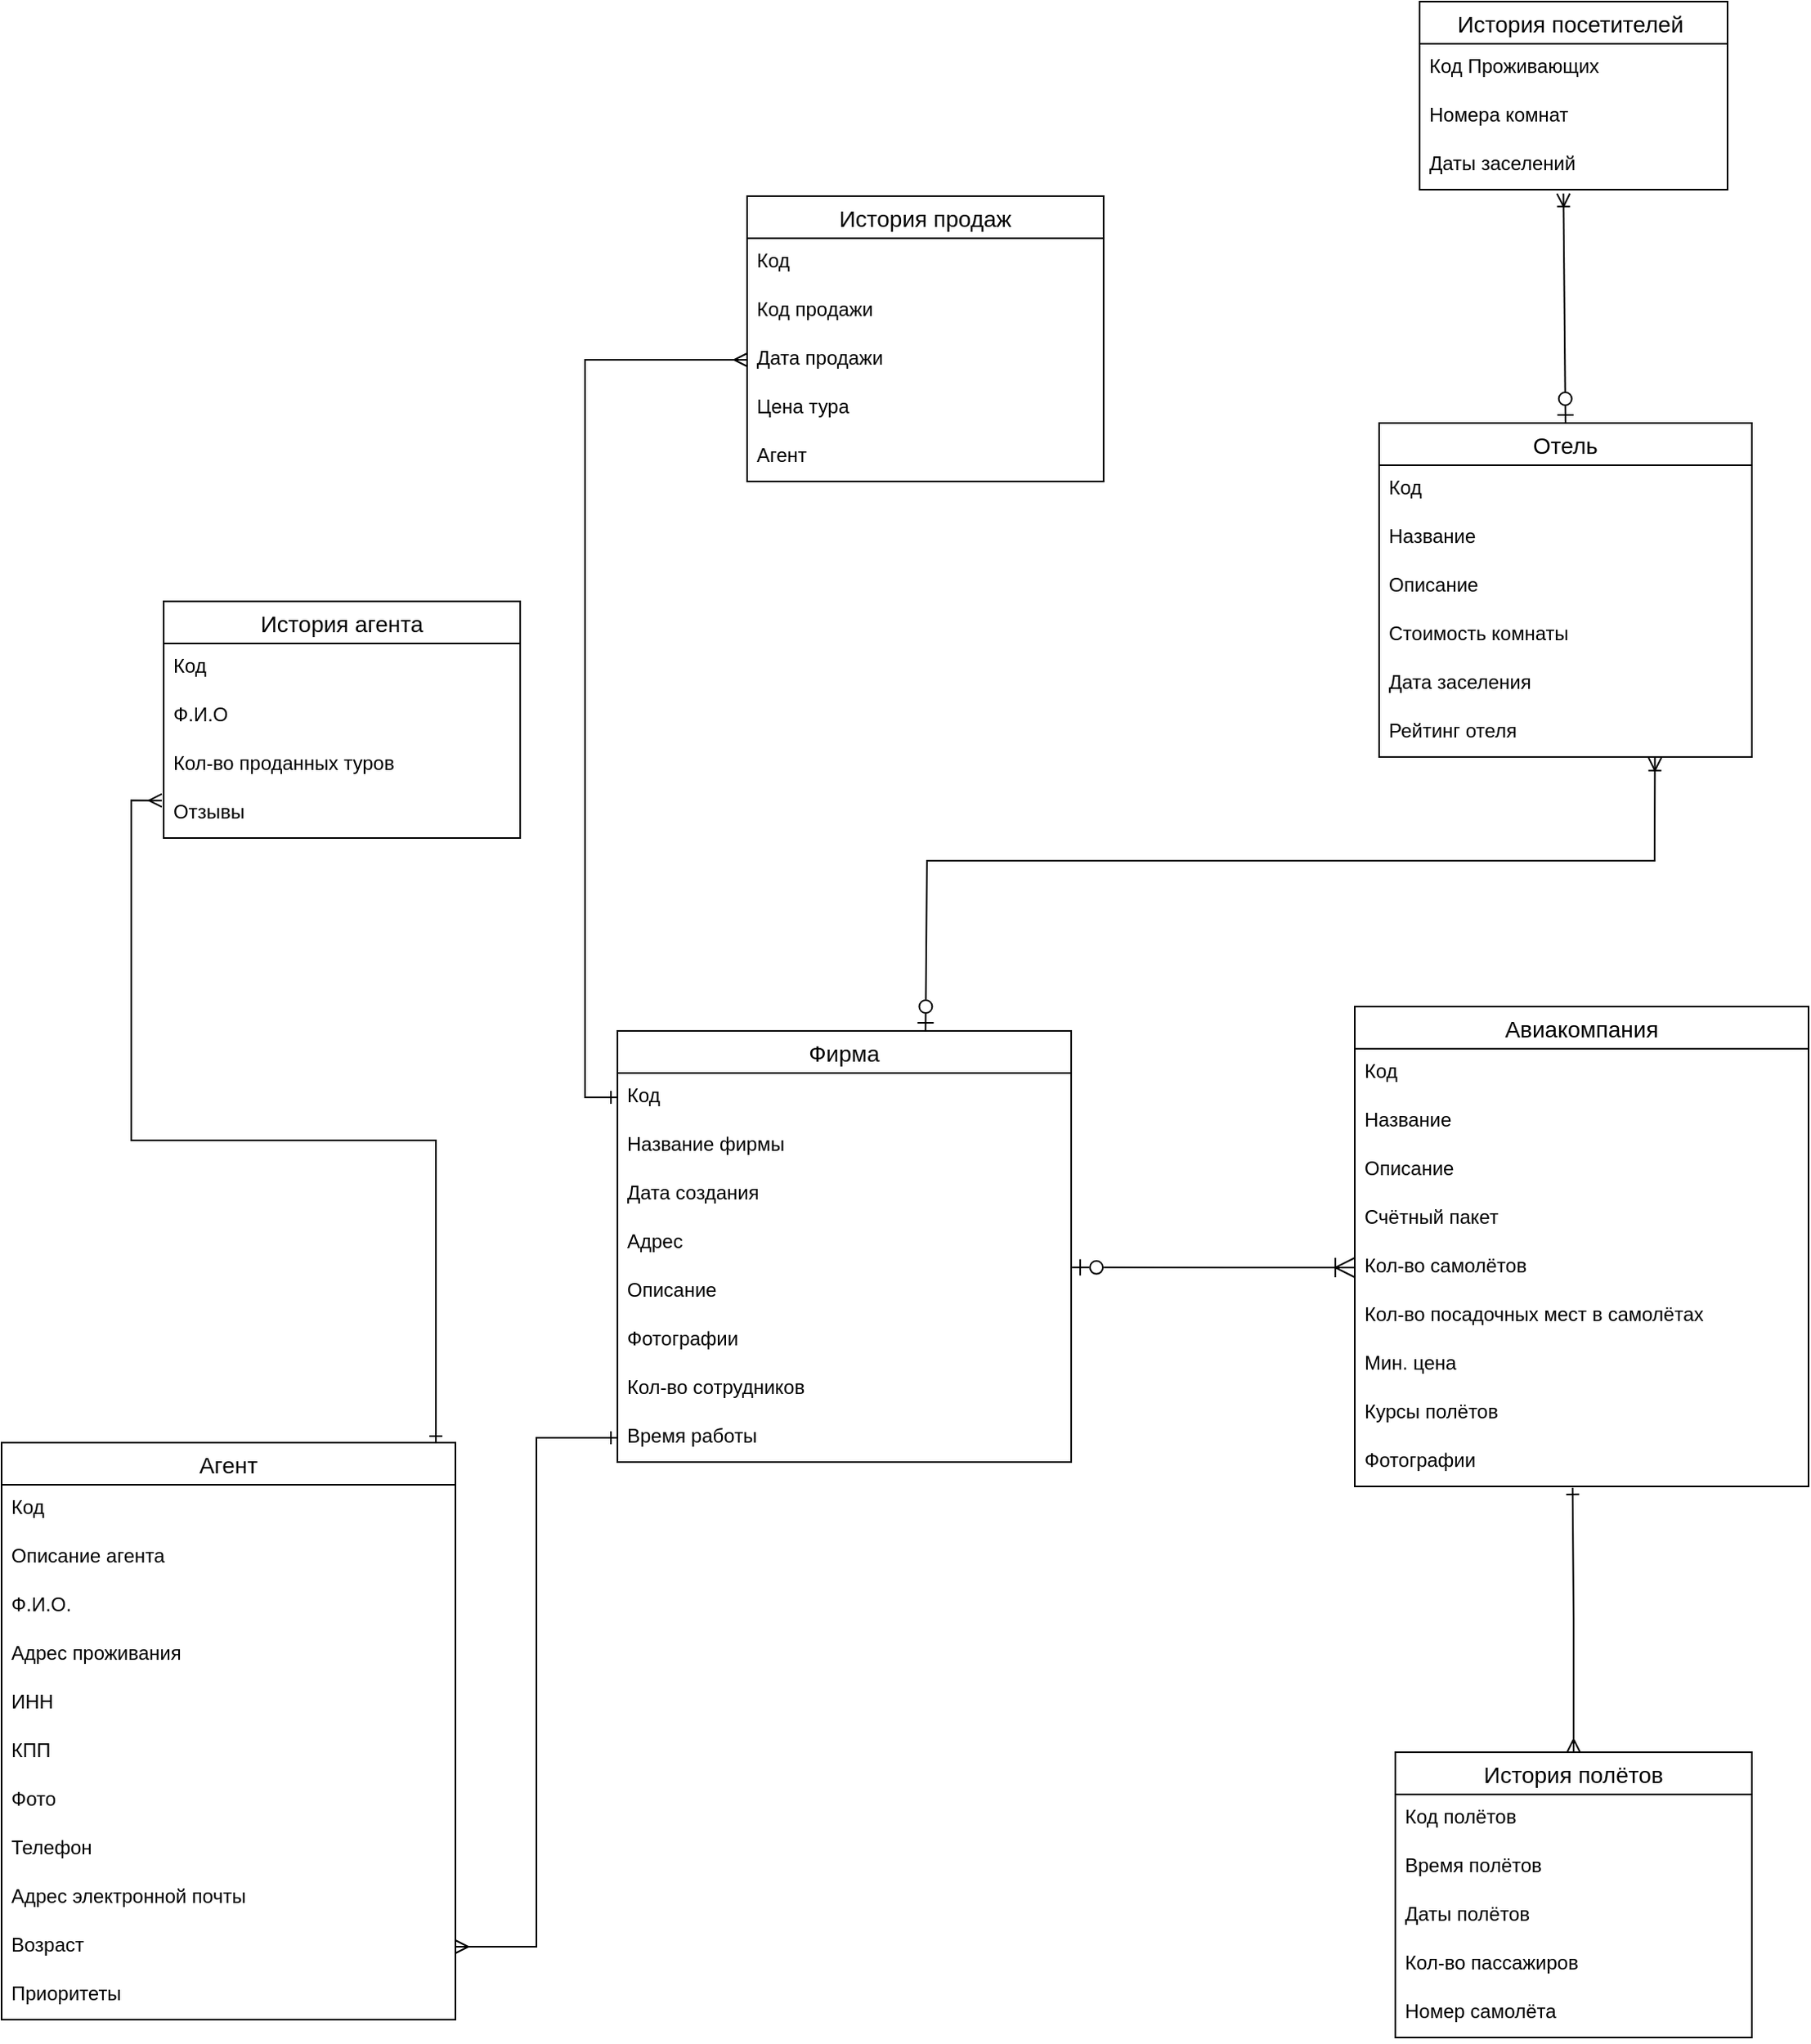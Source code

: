 <mxfile version="20.7.3" type="device"><diagram id="XXp-0uyik5iE-m1X0KlK" name="Страница 1"><mxGraphModel dx="3034" dy="907" grid="1" gridSize="10" guides="1" tooltips="1" connect="1" arrows="1" fold="1" page="1" pageScale="1" pageWidth="1100" pageHeight="850" math="0" shadow="0"><root><mxCell id="0"/><mxCell id="1" parent="0"/><mxCell id="RBDj8pT3koU-qj71rcrs-5" value="Отель" style="swimlane;fontStyle=0;childLayout=stackLayout;horizontal=1;startSize=26;horizontalStack=0;resizeParent=1;resizeParentMax=0;resizeLast=0;collapsible=1;marginBottom=0;align=center;fontSize=14;" parent="1" vertex="1"><mxGeometry x="590" y="290" width="230" height="206" as="geometry"/></mxCell><mxCell id="RBDj8pT3koU-qj71rcrs-6" value="Код" style="text;strokeColor=none;fillColor=none;spacingLeft=4;spacingRight=4;overflow=hidden;rotatable=0;points=[[0,0.5],[1,0.5]];portConstraint=eastwest;fontSize=12;" parent="RBDj8pT3koU-qj71rcrs-5" vertex="1"><mxGeometry y="26" width="230" height="30" as="geometry"/></mxCell><mxCell id="i-5Krp6qfhczSij-Qwli-11" value="Название" style="text;strokeColor=none;fillColor=none;spacingLeft=4;spacingRight=4;overflow=hidden;rotatable=0;points=[[0,0.5],[1,0.5]];portConstraint=eastwest;fontSize=12;" parent="RBDj8pT3koU-qj71rcrs-5" vertex="1"><mxGeometry y="56" width="230" height="30" as="geometry"/></mxCell><mxCell id="RBDj8pT3koU-qj71rcrs-7" value="Описание" style="text;strokeColor=none;fillColor=none;spacingLeft=4;spacingRight=4;overflow=hidden;rotatable=0;points=[[0,0.5],[1,0.5]];portConstraint=eastwest;fontSize=12;" parent="RBDj8pT3koU-qj71rcrs-5" vertex="1"><mxGeometry y="86" width="230" height="30" as="geometry"/></mxCell><mxCell id="i-5Krp6qfhczSij-Qwli-12" value="Стоимость комнаты" style="text;strokeColor=none;fillColor=none;spacingLeft=4;spacingRight=4;overflow=hidden;rotatable=0;points=[[0,0.5],[1,0.5]];portConstraint=eastwest;fontSize=12;" parent="RBDj8pT3koU-qj71rcrs-5" vertex="1"><mxGeometry y="116" width="230" height="30" as="geometry"/></mxCell><mxCell id="RBDj8pT3koU-qj71rcrs-9" value="Дата заселения " style="text;strokeColor=none;fillColor=none;spacingLeft=4;spacingRight=4;overflow=hidden;rotatable=0;points=[[0,0.5],[1,0.5]];portConstraint=eastwest;fontSize=12;" parent="RBDj8pT3koU-qj71rcrs-5" vertex="1"><mxGeometry y="146" width="230" height="30" as="geometry"/></mxCell><mxCell id="RBDj8pT3koU-qj71rcrs-10" value="Рейтинг отеля" style="text;strokeColor=none;fillColor=none;spacingLeft=4;spacingRight=4;overflow=hidden;rotatable=0;points=[[0,0.5],[1,0.5]];portConstraint=eastwest;fontSize=12;" parent="RBDj8pT3koU-qj71rcrs-5" vertex="1"><mxGeometry y="176" width="230" height="30" as="geometry"/></mxCell><mxCell id="RBDj8pT3koU-qj71rcrs-14" value="История посетителей " style="swimlane;fontStyle=0;childLayout=stackLayout;horizontal=1;startSize=26;horizontalStack=0;resizeParent=1;resizeParentMax=0;resizeLast=0;collapsible=1;marginBottom=0;align=center;fontSize=14;" parent="1" vertex="1"><mxGeometry x="615" y="30" width="190" height="116" as="geometry"/></mxCell><mxCell id="RBDj8pT3koU-qj71rcrs-15" value="Код Проживающих" style="text;strokeColor=none;fillColor=none;spacingLeft=4;spacingRight=4;overflow=hidden;rotatable=0;points=[[0,0.5],[1,0.5]];portConstraint=eastwest;fontSize=12;" parent="RBDj8pT3koU-qj71rcrs-14" vertex="1"><mxGeometry y="26" width="190" height="30" as="geometry"/></mxCell><mxCell id="RBDj8pT3koU-qj71rcrs-16" value="Номера комнат" style="text;strokeColor=none;fillColor=none;spacingLeft=4;spacingRight=4;overflow=hidden;rotatable=0;points=[[0,0.5],[1,0.5]];portConstraint=eastwest;fontSize=12;" parent="RBDj8pT3koU-qj71rcrs-14" vertex="1"><mxGeometry y="56" width="190" height="30" as="geometry"/></mxCell><mxCell id="i-5Krp6qfhczSij-Qwli-5" value="Даты заселений" style="text;strokeColor=none;fillColor=none;spacingLeft=4;spacingRight=4;overflow=hidden;rotatable=0;points=[[0,0.5],[1,0.5]];portConstraint=eastwest;fontSize=12;" parent="RBDj8pT3koU-qj71rcrs-14" vertex="1"><mxGeometry y="86" width="190" height="30" as="geometry"/></mxCell><mxCell id="RBDj8pT3koU-qj71rcrs-17" value="Авиакомпания" style="swimlane;fontStyle=0;childLayout=stackLayout;horizontal=1;startSize=26;horizontalStack=0;resizeParent=1;resizeParentMax=0;resizeLast=0;collapsible=1;marginBottom=0;align=center;fontSize=14;" parent="1" vertex="1"><mxGeometry x="575" y="650" width="280" height="296" as="geometry"/></mxCell><mxCell id="RBDj8pT3koU-qj71rcrs-18" value="Код" style="text;strokeColor=none;fillColor=none;spacingLeft=4;spacingRight=4;overflow=hidden;rotatable=0;points=[[0,0.5],[1,0.5]];portConstraint=eastwest;fontSize=12;" parent="RBDj8pT3koU-qj71rcrs-17" vertex="1"><mxGeometry y="26" width="280" height="30" as="geometry"/></mxCell><mxCell id="i-5Krp6qfhczSij-Qwli-7" value="Название" style="text;strokeColor=none;fillColor=none;spacingLeft=4;spacingRight=4;overflow=hidden;rotatable=0;points=[[0,0.5],[1,0.5]];portConstraint=eastwest;fontSize=12;" parent="RBDj8pT3koU-qj71rcrs-17" vertex="1"><mxGeometry y="56" width="280" height="30" as="geometry"/></mxCell><mxCell id="RBDj8pT3koU-qj71rcrs-19" value="Описание" style="text;strokeColor=none;fillColor=none;spacingLeft=4;spacingRight=4;overflow=hidden;rotatable=0;points=[[0,0.5],[1,0.5]];portConstraint=eastwest;fontSize=12;" parent="RBDj8pT3koU-qj71rcrs-17" vertex="1"><mxGeometry y="86" width="280" height="30" as="geometry"/></mxCell><mxCell id="RBDj8pT3koU-qj71rcrs-20" value="Счётный пакет" style="text;strokeColor=none;fillColor=none;spacingLeft=4;spacingRight=4;overflow=hidden;rotatable=0;points=[[0,0.5],[1,0.5]];portConstraint=eastwest;fontSize=12;" parent="RBDj8pT3koU-qj71rcrs-17" vertex="1"><mxGeometry y="116" width="280" height="30" as="geometry"/></mxCell><mxCell id="RBDj8pT3koU-qj71rcrs-21" value="Кол-во самолётов" style="text;strokeColor=none;fillColor=none;spacingLeft=4;spacingRight=4;overflow=hidden;rotatable=0;points=[[0,0.5],[1,0.5]];portConstraint=eastwest;fontSize=12;" parent="RBDj8pT3koU-qj71rcrs-17" vertex="1"><mxGeometry y="146" width="280" height="30" as="geometry"/></mxCell><mxCell id="RBDj8pT3koU-qj71rcrs-22" value="Кол-во посадочных мест в самолётах" style="text;strokeColor=none;fillColor=none;spacingLeft=4;spacingRight=4;overflow=hidden;rotatable=0;points=[[0,0.5],[1,0.5]];portConstraint=eastwest;fontSize=12;" parent="RBDj8pT3koU-qj71rcrs-17" vertex="1"><mxGeometry y="176" width="280" height="30" as="geometry"/></mxCell><mxCell id="RBDj8pT3koU-qj71rcrs-23" value="Мин. цена " style="text;strokeColor=none;fillColor=none;spacingLeft=4;spacingRight=4;overflow=hidden;rotatable=0;points=[[0,0.5],[1,0.5]];portConstraint=eastwest;fontSize=12;" parent="RBDj8pT3koU-qj71rcrs-17" vertex="1"><mxGeometry y="206" width="280" height="30" as="geometry"/></mxCell><mxCell id="RBDj8pT3koU-qj71rcrs-25" value="Курсы полётов" style="text;strokeColor=none;fillColor=none;spacingLeft=4;spacingRight=4;overflow=hidden;rotatable=0;points=[[0,0.5],[1,0.5]];portConstraint=eastwest;fontSize=12;" parent="RBDj8pT3koU-qj71rcrs-17" vertex="1"><mxGeometry y="236" width="280" height="30" as="geometry"/></mxCell><mxCell id="RBDj8pT3koU-qj71rcrs-26" value="Фотографии" style="text;strokeColor=none;fillColor=none;spacingLeft=4;spacingRight=4;overflow=hidden;rotatable=0;points=[[0,0.5],[1,0.5]];portConstraint=eastwest;fontSize=12;" parent="RBDj8pT3koU-qj71rcrs-17" vertex="1"><mxGeometry y="266" width="280" height="30" as="geometry"/></mxCell><mxCell id="RBDj8pT3koU-qj71rcrs-28" style="edgeStyle=orthogonalEdgeStyle;rounded=0;orthogonalLoop=1;jettySize=auto;html=1;entryX=0.48;entryY=1.031;entryDx=0;entryDy=0;entryPerimeter=0;startArrow=ERmany;startFill=0;endArrow=ERone;endFill=0;" parent="1" source="RBDj8pT3koU-qj71rcrs-29" target="RBDj8pT3koU-qj71rcrs-26" edge="1"><mxGeometry relative="1" as="geometry"><mxPoint x="709.68" y="975.61" as="targetPoint"/></mxGeometry></mxCell><mxCell id="RBDj8pT3koU-qj71rcrs-29" value="История полётов" style="swimlane;fontStyle=0;childLayout=stackLayout;horizontal=1;startSize=26;horizontalStack=0;resizeParent=1;resizeParentMax=0;resizeLast=0;collapsible=1;marginBottom=0;align=center;fontSize=14;" parent="1" vertex="1"><mxGeometry x="600" y="1110" width="220" height="176" as="geometry"/></mxCell><mxCell id="RBDj8pT3koU-qj71rcrs-30" value="Код полётов" style="text;strokeColor=none;fillColor=none;spacingLeft=4;spacingRight=4;overflow=hidden;rotatable=0;points=[[0,0.5],[1,0.5]];portConstraint=eastwest;fontSize=12;" parent="RBDj8pT3koU-qj71rcrs-29" vertex="1"><mxGeometry y="26" width="220" height="30" as="geometry"/></mxCell><mxCell id="RBDj8pT3koU-qj71rcrs-31" value="Время полётов" style="text;strokeColor=none;fillColor=none;spacingLeft=4;spacingRight=4;overflow=hidden;rotatable=0;points=[[0,0.5],[1,0.5]];portConstraint=eastwest;fontSize=12;" parent="RBDj8pT3koU-qj71rcrs-29" vertex="1"><mxGeometry y="56" width="220" height="30" as="geometry"/></mxCell><mxCell id="RBDj8pT3koU-qj71rcrs-32" value="Даты полётов" style="text;strokeColor=none;fillColor=none;spacingLeft=4;spacingRight=4;overflow=hidden;rotatable=0;points=[[0,0.5],[1,0.5]];portConstraint=eastwest;fontSize=12;" parent="RBDj8pT3koU-qj71rcrs-29" vertex="1"><mxGeometry y="86" width="220" height="30" as="geometry"/></mxCell><mxCell id="RBDj8pT3koU-qj71rcrs-33" value="Кол-во пассажиров" style="text;strokeColor=none;fillColor=none;spacingLeft=4;spacingRight=4;overflow=hidden;rotatable=0;points=[[0,0.5],[1,0.5]];portConstraint=eastwest;fontSize=12;" parent="RBDj8pT3koU-qj71rcrs-29" vertex="1"><mxGeometry y="116" width="220" height="30" as="geometry"/></mxCell><mxCell id="i-5Krp6qfhczSij-Qwli-8" value="Номер самолёта" style="text;strokeColor=none;fillColor=none;spacingLeft=4;spacingRight=4;overflow=hidden;rotatable=0;points=[[0,0.5],[1,0.5]];portConstraint=eastwest;fontSize=12;" parent="RBDj8pT3koU-qj71rcrs-29" vertex="1"><mxGeometry y="146" width="220" height="30" as="geometry"/></mxCell><mxCell id="RBDj8pT3koU-qj71rcrs-43" value="Фирма" style="swimlane;fontStyle=0;childLayout=stackLayout;horizontal=1;startSize=26;horizontalStack=0;resizeParent=1;resizeParentMax=0;resizeLast=0;collapsible=1;marginBottom=0;align=center;fontSize=14;" parent="1" vertex="1"><mxGeometry x="120" y="665" width="280" height="266" as="geometry"/></mxCell><mxCell id="RBDj8pT3koU-qj71rcrs-44" value="Код" style="text;strokeColor=none;fillColor=none;spacingLeft=4;spacingRight=4;overflow=hidden;rotatable=0;points=[[0,0.5],[1,0.5]];portConstraint=eastwest;fontSize=12;" parent="RBDj8pT3koU-qj71rcrs-43" vertex="1"><mxGeometry y="26" width="280" height="30" as="geometry"/></mxCell><mxCell id="RBDj8pT3koU-qj71rcrs-45" value="Название фирмы" style="text;strokeColor=none;fillColor=none;spacingLeft=4;spacingRight=4;overflow=hidden;rotatable=0;points=[[0,0.5],[1,0.5]];portConstraint=eastwest;fontSize=12;" parent="RBDj8pT3koU-qj71rcrs-43" vertex="1"><mxGeometry y="56" width="280" height="30" as="geometry"/></mxCell><mxCell id="RBDj8pT3koU-qj71rcrs-46" value="Дата создания" style="text;strokeColor=none;fillColor=none;spacingLeft=4;spacingRight=4;overflow=hidden;rotatable=0;points=[[0,0.5],[1,0.5]];portConstraint=eastwest;fontSize=12;" parent="RBDj8pT3koU-qj71rcrs-43" vertex="1"><mxGeometry y="86" width="280" height="30" as="geometry"/></mxCell><mxCell id="RBDj8pT3koU-qj71rcrs-47" value="Адрес" style="text;strokeColor=none;fillColor=none;spacingLeft=4;spacingRight=4;overflow=hidden;rotatable=0;points=[[0,0.5],[1,0.5]];portConstraint=eastwest;fontSize=12;" parent="RBDj8pT3koU-qj71rcrs-43" vertex="1"><mxGeometry y="116" width="280" height="30" as="geometry"/></mxCell><mxCell id="RBDj8pT3koU-qj71rcrs-48" value="Описание" style="text;strokeColor=none;fillColor=none;spacingLeft=4;spacingRight=4;overflow=hidden;rotatable=0;points=[[0,0.5],[1,0.5]];portConstraint=eastwest;fontSize=12;" parent="RBDj8pT3koU-qj71rcrs-43" vertex="1"><mxGeometry y="146" width="280" height="30" as="geometry"/></mxCell><mxCell id="RBDj8pT3koU-qj71rcrs-49" value="Фотографии" style="text;strokeColor=none;fillColor=none;spacingLeft=4;spacingRight=4;overflow=hidden;rotatable=0;points=[[0,0.5],[1,0.5]];portConstraint=eastwest;fontSize=12;" parent="RBDj8pT3koU-qj71rcrs-43" vertex="1"><mxGeometry y="176" width="280" height="30" as="geometry"/></mxCell><mxCell id="i-5Krp6qfhczSij-Qwli-15" value="Кол-во сотрудников" style="text;strokeColor=none;fillColor=none;spacingLeft=4;spacingRight=4;overflow=hidden;rotatable=0;points=[[0,0.5],[1,0.5]];portConstraint=eastwest;fontSize=12;" parent="RBDj8pT3koU-qj71rcrs-43" vertex="1"><mxGeometry y="206" width="280" height="30" as="geometry"/></mxCell><mxCell id="RBDj8pT3koU-qj71rcrs-50" value="Время работы" style="text;strokeColor=none;fillColor=none;spacingLeft=4;spacingRight=4;overflow=hidden;rotatable=0;points=[[0,0.5],[1,0.5]];portConstraint=eastwest;fontSize=12;" parent="RBDj8pT3koU-qj71rcrs-43" vertex="1"><mxGeometry y="236" width="280" height="30" as="geometry"/></mxCell><mxCell id="RBDj8pT3koU-qj71rcrs-70" value="История продаж" style="swimlane;fontStyle=0;childLayout=stackLayout;horizontal=1;startSize=26;horizontalStack=0;resizeParent=1;resizeParentMax=0;resizeLast=0;collapsible=1;marginBottom=0;align=center;fontSize=14;" parent="1" vertex="1"><mxGeometry x="200" y="150" width="220" height="176" as="geometry"/></mxCell><mxCell id="RBDj8pT3koU-qj71rcrs-71" value="Код" style="text;strokeColor=none;fillColor=none;spacingLeft=4;spacingRight=4;overflow=hidden;rotatable=0;points=[[0,0.5],[1,0.5]];portConstraint=eastwest;fontSize=12;" parent="RBDj8pT3koU-qj71rcrs-70" vertex="1"><mxGeometry y="26" width="220" height="30" as="geometry"/></mxCell><mxCell id="RBDj8pT3koU-qj71rcrs-72" value="Код продажи" style="text;strokeColor=none;fillColor=none;spacingLeft=4;spacingRight=4;overflow=hidden;rotatable=0;points=[[0,0.5],[1,0.5]];portConstraint=eastwest;fontSize=12;" parent="RBDj8pT3koU-qj71rcrs-70" vertex="1"><mxGeometry y="56" width="220" height="30" as="geometry"/></mxCell><mxCell id="RBDj8pT3koU-qj71rcrs-73" value="Дата продажи" style="text;strokeColor=none;fillColor=none;spacingLeft=4;spacingRight=4;overflow=hidden;rotatable=0;points=[[0,0.5],[1,0.5]];portConstraint=eastwest;fontSize=12;" parent="RBDj8pT3koU-qj71rcrs-70" vertex="1"><mxGeometry y="86" width="220" height="30" as="geometry"/></mxCell><mxCell id="RBDj8pT3koU-qj71rcrs-74" value="Цена тура" style="text;strokeColor=none;fillColor=none;spacingLeft=4;spacingRight=4;overflow=hidden;rotatable=0;points=[[0,0.5],[1,0.5]];portConstraint=eastwest;fontSize=12;" parent="RBDj8pT3koU-qj71rcrs-70" vertex="1"><mxGeometry y="116" width="220" height="30" as="geometry"/></mxCell><mxCell id="i-5Krp6qfhczSij-Qwli-9" value="Агент " style="text;strokeColor=none;fillColor=none;spacingLeft=4;spacingRight=4;overflow=hidden;rotatable=0;points=[[0,0.5],[1,0.5]];portConstraint=eastwest;fontSize=12;" parent="RBDj8pT3koU-qj71rcrs-70" vertex="1"><mxGeometry y="146" width="220" height="30" as="geometry"/></mxCell><mxCell id="RBDj8pT3koU-qj71rcrs-75" value="История агента" style="swimlane;fontStyle=0;childLayout=stackLayout;horizontal=1;startSize=26;horizontalStack=0;resizeParent=1;resizeParentMax=0;resizeLast=0;collapsible=1;marginBottom=0;align=center;fontSize=14;" parent="1" vertex="1"><mxGeometry x="-160" y="400" width="220" height="146" as="geometry"/></mxCell><mxCell id="RBDj8pT3koU-qj71rcrs-76" value="Код" style="text;strokeColor=none;fillColor=none;spacingLeft=4;spacingRight=4;overflow=hidden;rotatable=0;points=[[0,0.5],[1,0.5]];portConstraint=eastwest;fontSize=12;" parent="RBDj8pT3koU-qj71rcrs-75" vertex="1"><mxGeometry y="26" width="220" height="30" as="geometry"/></mxCell><mxCell id="i-5Krp6qfhczSij-Qwli-13" value="Ф.И.О" style="text;strokeColor=none;fillColor=none;spacingLeft=4;spacingRight=4;overflow=hidden;rotatable=0;points=[[0,0.5],[1,0.5]];portConstraint=eastwest;fontSize=12;" parent="RBDj8pT3koU-qj71rcrs-75" vertex="1"><mxGeometry y="56" width="220" height="30" as="geometry"/></mxCell><mxCell id="RBDj8pT3koU-qj71rcrs-78" value="Кол-во проданных туров" style="text;strokeColor=none;fillColor=none;spacingLeft=4;spacingRight=4;overflow=hidden;rotatable=0;points=[[0,0.5],[1,0.5]];portConstraint=eastwest;fontSize=12;" parent="RBDj8pT3koU-qj71rcrs-75" vertex="1"><mxGeometry y="86" width="220" height="30" as="geometry"/></mxCell><mxCell id="i-5Krp6qfhczSij-Qwli-14" value="Отзывы" style="text;strokeColor=none;fillColor=none;spacingLeft=4;spacingRight=4;overflow=hidden;rotatable=0;points=[[0,0.5],[1,0.5]];portConstraint=eastwest;fontSize=12;" parent="RBDj8pT3koU-qj71rcrs-75" vertex="1"><mxGeometry y="116" width="220" height="30" as="geometry"/></mxCell><mxCell id="RBDj8pT3koU-qj71rcrs-80" value="Агент" style="swimlane;fontStyle=0;childLayout=stackLayout;horizontal=1;startSize=26;horizontalStack=0;resizeParent=1;resizeParentMax=0;resizeLast=0;collapsible=1;marginBottom=0;align=center;fontSize=14;" parent="1" vertex="1"><mxGeometry x="-260" y="919" width="280" height="356" as="geometry"/></mxCell><mxCell id="RBDj8pT3koU-qj71rcrs-81" value="Код" style="text;strokeColor=none;fillColor=none;spacingLeft=4;spacingRight=4;overflow=hidden;rotatable=0;points=[[0,0.5],[1,0.5]];portConstraint=eastwest;fontSize=12;" parent="RBDj8pT3koU-qj71rcrs-80" vertex="1"><mxGeometry y="26" width="280" height="30" as="geometry"/></mxCell><mxCell id="RBDj8pT3koU-qj71rcrs-82" value="Описание агента" style="text;strokeColor=none;fillColor=none;spacingLeft=4;spacingRight=4;overflow=hidden;rotatable=0;points=[[0,0.5],[1,0.5]];portConstraint=eastwest;fontSize=12;" parent="RBDj8pT3koU-qj71rcrs-80" vertex="1"><mxGeometry y="56" width="280" height="30" as="geometry"/></mxCell><mxCell id="RBDj8pT3koU-qj71rcrs-83" value="Ф.И.О." style="text;strokeColor=none;fillColor=none;spacingLeft=4;spacingRight=4;overflow=hidden;rotatable=0;points=[[0,0.5],[1,0.5]];portConstraint=eastwest;fontSize=12;" parent="RBDj8pT3koU-qj71rcrs-80" vertex="1"><mxGeometry y="86" width="280" height="30" as="geometry"/></mxCell><mxCell id="RBDj8pT3koU-qj71rcrs-84" value="Адрес проживания" style="text;strokeColor=none;fillColor=none;spacingLeft=4;spacingRight=4;overflow=hidden;rotatable=0;points=[[0,0.5],[1,0.5]];portConstraint=eastwest;fontSize=12;" parent="RBDj8pT3koU-qj71rcrs-80" vertex="1"><mxGeometry y="116" width="280" height="30" as="geometry"/></mxCell><mxCell id="RBDj8pT3koU-qj71rcrs-85" value="ИНН" style="text;strokeColor=none;fillColor=none;spacingLeft=4;spacingRight=4;overflow=hidden;rotatable=0;points=[[0,0.5],[1,0.5]];portConstraint=eastwest;fontSize=12;" parent="RBDj8pT3koU-qj71rcrs-80" vertex="1"><mxGeometry y="146" width="280" height="30" as="geometry"/></mxCell><mxCell id="RBDj8pT3koU-qj71rcrs-86" value="КПП" style="text;strokeColor=none;fillColor=none;spacingLeft=4;spacingRight=4;overflow=hidden;rotatable=0;points=[[0,0.5],[1,0.5]];portConstraint=eastwest;fontSize=12;" parent="RBDj8pT3koU-qj71rcrs-80" vertex="1"><mxGeometry y="176" width="280" height="30" as="geometry"/></mxCell><mxCell id="RBDj8pT3koU-qj71rcrs-87" value="Фото" style="text;strokeColor=none;fillColor=none;spacingLeft=4;spacingRight=4;overflow=hidden;rotatable=0;points=[[0,0.5],[1,0.5]];portConstraint=eastwest;fontSize=12;" parent="RBDj8pT3koU-qj71rcrs-80" vertex="1"><mxGeometry y="206" width="280" height="30" as="geometry"/></mxCell><mxCell id="RBDj8pT3koU-qj71rcrs-88" value="Телефон" style="text;strokeColor=none;fillColor=none;spacingLeft=4;spacingRight=4;overflow=hidden;rotatable=0;points=[[0,0.5],[1,0.5]];portConstraint=eastwest;fontSize=12;" parent="RBDj8pT3koU-qj71rcrs-80" vertex="1"><mxGeometry y="236" width="280" height="30" as="geometry"/></mxCell><mxCell id="RBDj8pT3koU-qj71rcrs-89" value="Адрес электронной почты" style="text;strokeColor=none;fillColor=none;spacingLeft=4;spacingRight=4;overflow=hidden;rotatable=0;points=[[0,0.5],[1,0.5]];portConstraint=eastwest;fontSize=12;" parent="RBDj8pT3koU-qj71rcrs-80" vertex="1"><mxGeometry y="266" width="280" height="30" as="geometry"/></mxCell><mxCell id="RBDj8pT3koU-qj71rcrs-90" value="Возраст" style="text;strokeColor=none;fillColor=none;spacingLeft=4;spacingRight=4;overflow=hidden;rotatable=0;points=[[0,0.5],[1,0.5]];portConstraint=eastwest;fontSize=12;" parent="RBDj8pT3koU-qj71rcrs-80" vertex="1"><mxGeometry y="296" width="280" height="30" as="geometry"/></mxCell><mxCell id="RBDj8pT3koU-qj71rcrs-91" value="Приоритеты" style="text;strokeColor=none;fillColor=none;spacingLeft=4;spacingRight=4;overflow=hidden;rotatable=0;points=[[0,0.5],[1,0.5]];portConstraint=eastwest;fontSize=12;" parent="RBDj8pT3koU-qj71rcrs-80" vertex="1"><mxGeometry y="326" width="280" height="30" as="geometry"/></mxCell><mxCell id="RBDj8pT3koU-qj71rcrs-92" style="edgeStyle=orthogonalEdgeStyle;rounded=0;orthogonalLoop=1;jettySize=auto;html=1;entryX=0.957;entryY=0;entryDx=0;entryDy=0;entryPerimeter=0;startArrow=ERmany;startFill=0;endArrow=ERone;endFill=0;exitX=-0.005;exitY=0.228;exitDx=0;exitDy=0;exitPerimeter=0;" parent="1" source="i-5Krp6qfhczSij-Qwli-14" target="RBDj8pT3koU-qj71rcrs-80" edge="1"><mxGeometry relative="1" as="geometry"><mxPoint x="-570" y="461" as="sourcePoint"/></mxGeometry></mxCell><mxCell id="RBDj8pT3koU-qj71rcrs-95" style="edgeStyle=orthogonalEdgeStyle;rounded=0;orthogonalLoop=1;jettySize=auto;html=1;entryX=0;entryY=0.5;entryDx=0;entryDy=0;startArrow=ERmany;startFill=0;endArrow=ERone;endFill=0;" parent="1" source="RBDj8pT3koU-qj71rcrs-73" target="RBDj8pT3koU-qj71rcrs-44" edge="1"><mxGeometry relative="1" as="geometry"/></mxCell><mxCell id="RBDj8pT3koU-qj71rcrs-98" style="edgeStyle=orthogonalEdgeStyle;rounded=0;orthogonalLoop=1;jettySize=auto;html=1;entryX=0;entryY=0.5;entryDx=0;entryDy=0;startArrow=ERmany;startFill=0;endArrow=ERone;endFill=0;" parent="1" source="RBDj8pT3koU-qj71rcrs-90" target="RBDj8pT3koU-qj71rcrs-50" edge="1"><mxGeometry relative="1" as="geometry"><mxPoint x="-328.24" y="869.85" as="targetPoint"/></mxGeometry></mxCell><mxCell id="i-5Krp6qfhczSij-Qwli-6" value="" style="endArrow=ERzeroToOne;startArrow=ERoneToMany;endFill=0;startFill=0;endSize=8;html=1;rounded=0;entryX=0.5;entryY=0;entryDx=0;entryDy=0;exitX=0.467;exitY=1.08;exitDx=0;exitDy=0;exitPerimeter=0;" parent="1" source="i-5Krp6qfhczSij-Qwli-5" target="RBDj8pT3koU-qj71rcrs-5" edge="1"><mxGeometry width="160" relative="1" as="geometry"><mxPoint x="620" y="200" as="sourcePoint"/><mxPoint x="780" y="200" as="targetPoint"/></mxGeometry></mxCell><mxCell id="i-5Krp6qfhczSij-Qwli-4" value="" style="endArrow=ERzeroToOne;startArrow=ERoneToMany;endFill=0;startFill=0;endSize=8;html=1;rounded=0;entryX=0.679;entryY=0;entryDx=0;entryDy=0;entryPerimeter=0;exitX=0.74;exitY=1.011;exitDx=0;exitDy=0;exitPerimeter=0;" parent="1" source="RBDj8pT3koU-qj71rcrs-10" target="RBDj8pT3koU-qj71rcrs-43" edge="1"><mxGeometry width="160" relative="1" as="geometry"><mxPoint x="760" y="470" as="sourcePoint"/><mxPoint x="780" y="430" as="targetPoint"/><Array as="points"><mxPoint x="760" y="560"/><mxPoint x="311" y="560"/></Array></mxGeometry></mxCell><mxCell id="i-5Krp6qfhczSij-Qwli-10" value="" style="endArrow=ERzeroToOne;startArrow=ERoneToMany;endFill=0;startFill=0;endSize=8;startSize=10;html=1;rounded=0;exitX=0;exitY=0.5;exitDx=0;exitDy=0;entryX=1.002;entryY=-0.004;entryDx=0;entryDy=0;entryPerimeter=0;" parent="1" source="RBDj8pT3koU-qj71rcrs-21" target="RBDj8pT3koU-qj71rcrs-48" edge="1"><mxGeometry width="160" relative="1" as="geometry"><mxPoint x="670" y="940" as="sourcePoint"/><mxPoint x="830" y="940" as="targetPoint"/></mxGeometry></mxCell></root></mxGraphModel></diagram></mxfile>